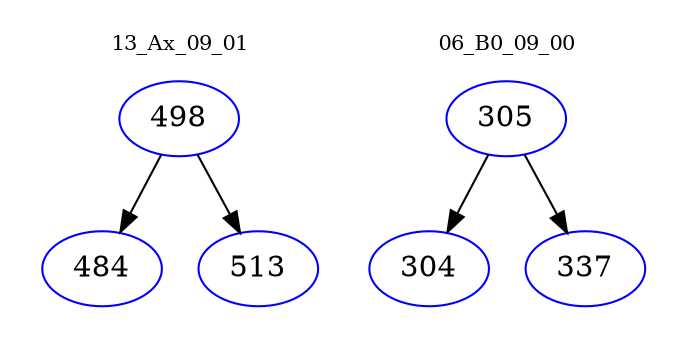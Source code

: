 digraph{
subgraph cluster_0 {
color = white
label = "13_Ax_09_01";
fontsize=10;
T0_498 [label="498", color="blue"]
T0_498 -> T0_484 [color="black"]
T0_484 [label="484", color="blue"]
T0_498 -> T0_513 [color="black"]
T0_513 [label="513", color="blue"]
}
subgraph cluster_1 {
color = white
label = "06_B0_09_00";
fontsize=10;
T1_305 [label="305", color="blue"]
T1_305 -> T1_304 [color="black"]
T1_304 [label="304", color="blue"]
T1_305 -> T1_337 [color="black"]
T1_337 [label="337", color="blue"]
}
}
